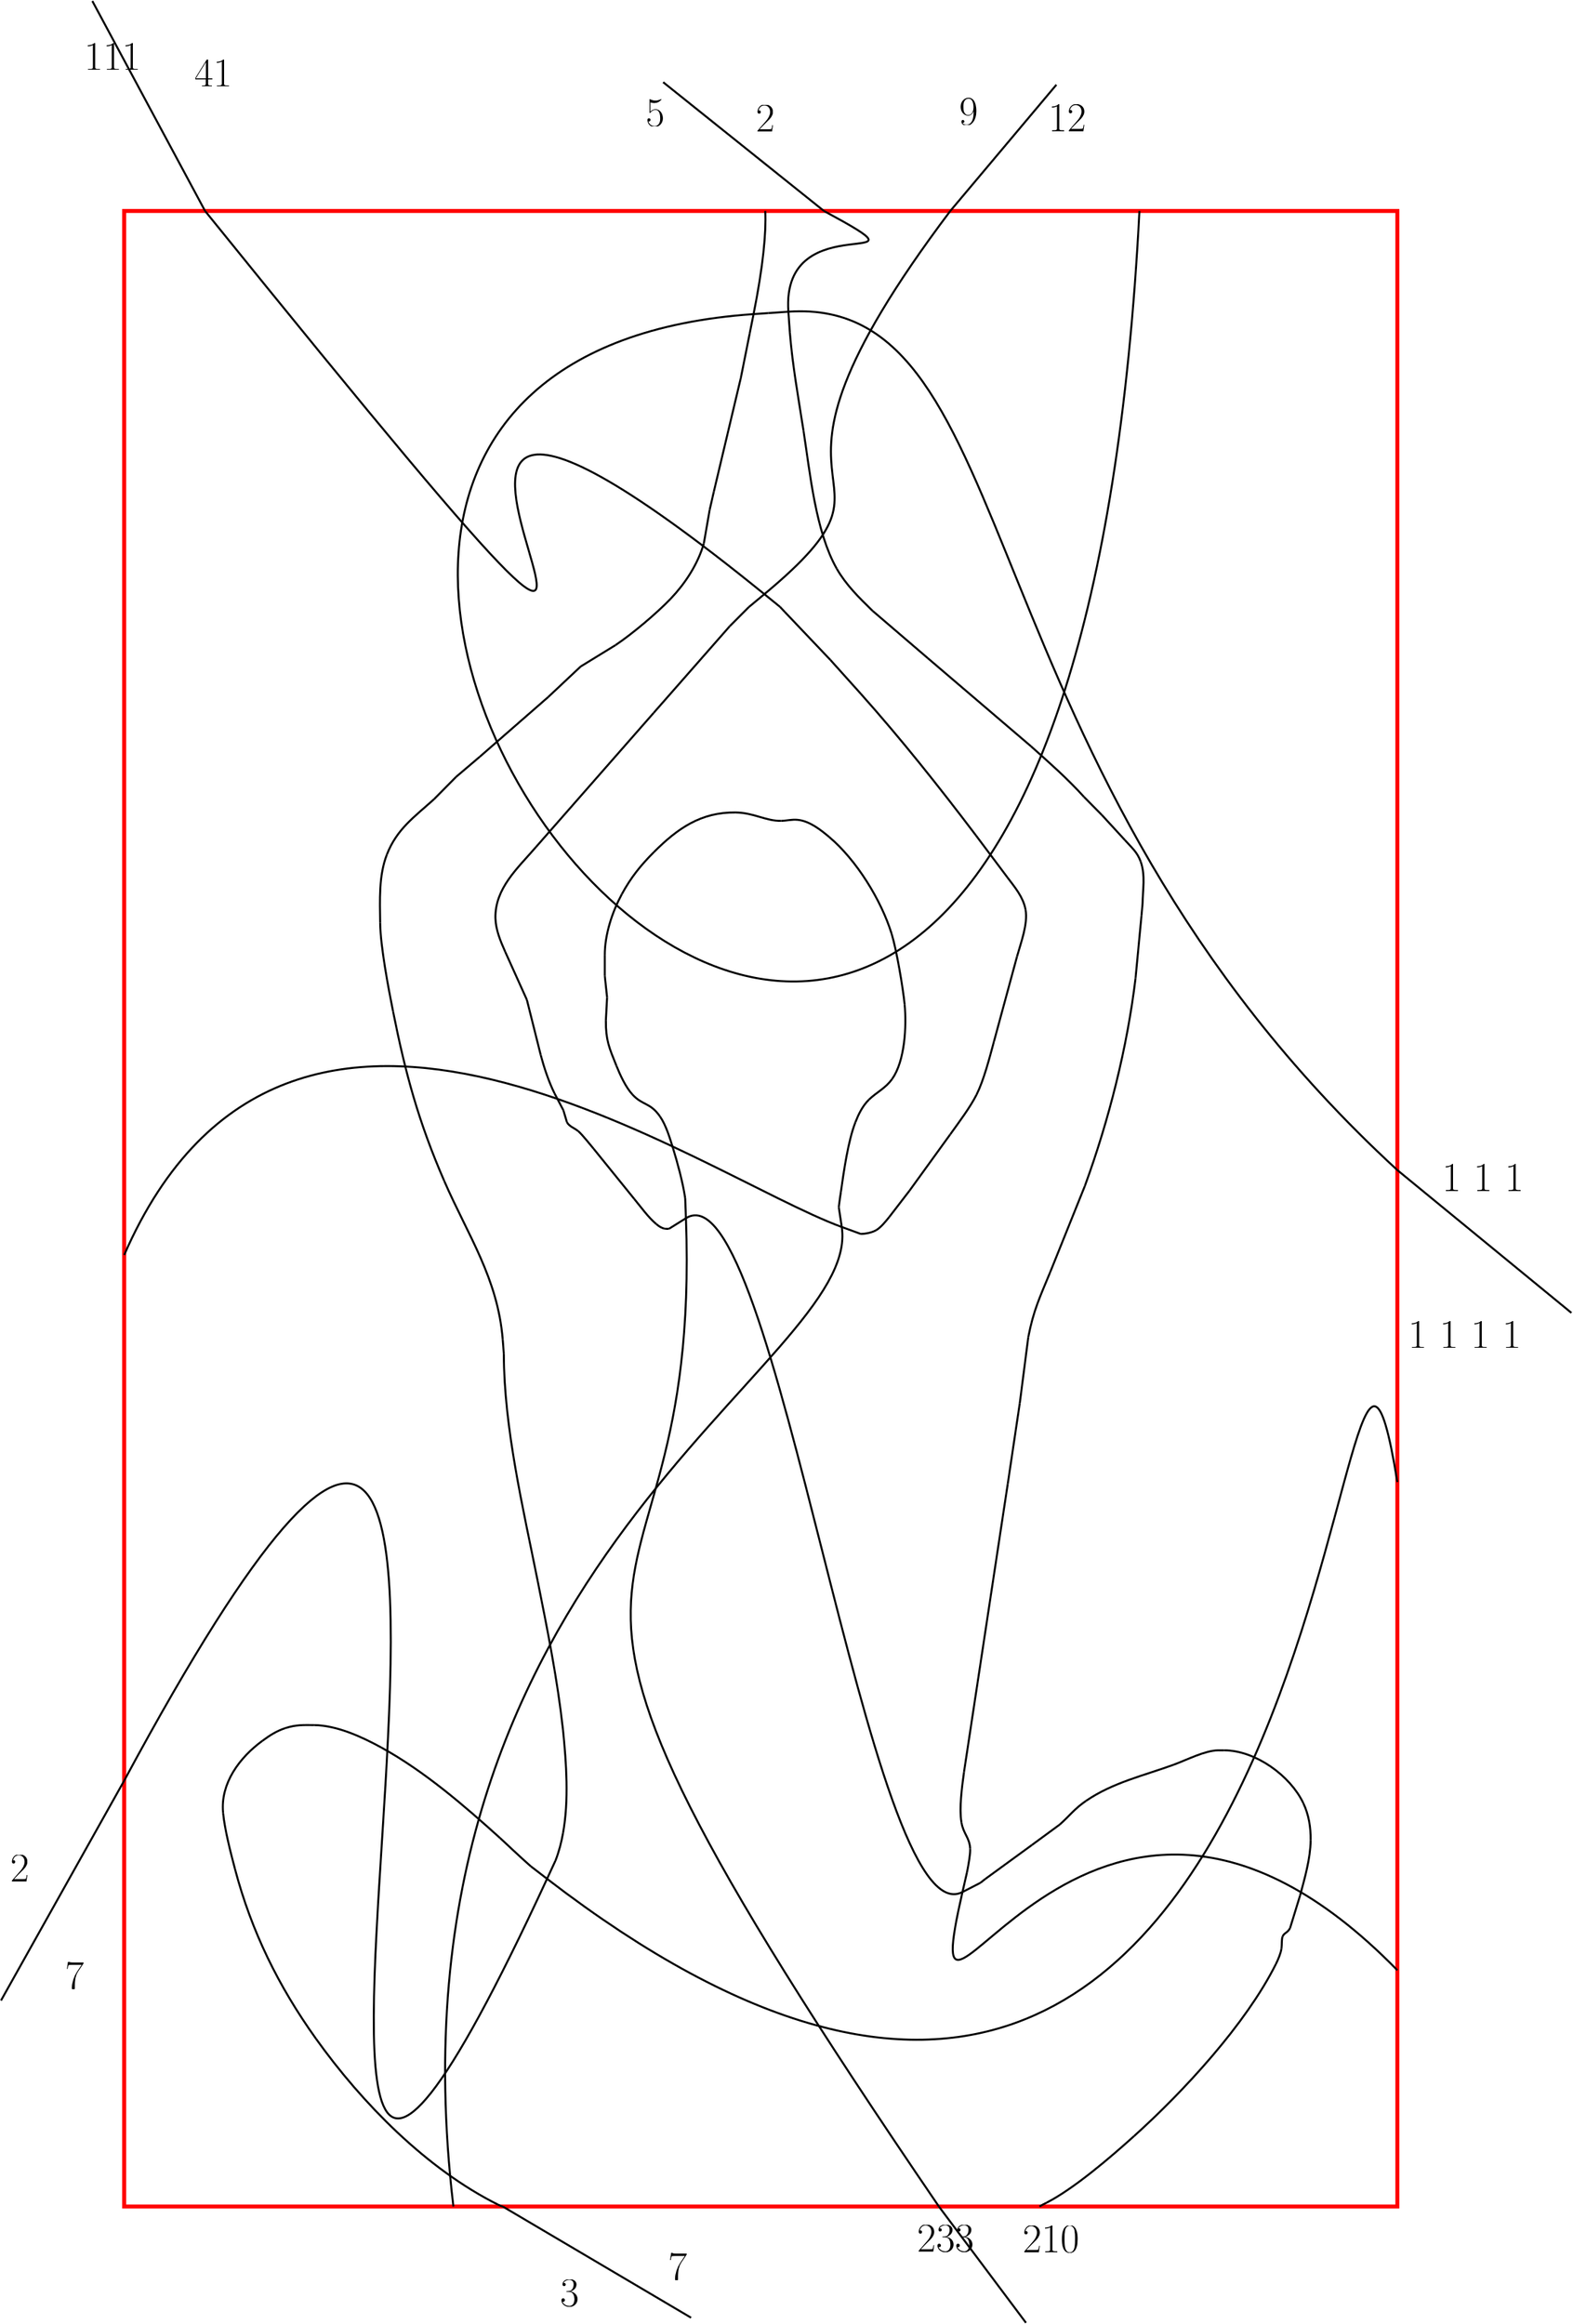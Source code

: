 <?xml version="1.0"?>
<!DOCTYPE ipe SYSTEM "ipe.dtd">
<ipe version="70005" creator="svgtoipe 20091018">
<ipestyle>
<layout paper="807 1203" frame="807 1203" origin="0 0" crop="no"/>
<opacity name="10%" value="0.10"/>
<opacity name="20%" value="0.20"/>
<opacity name="30%" value="0.30"/>
<opacity name="40%" value="0.40"/>
<opacity name="50%" value="0.50"/>
<opacity name="60%" value="0.60"/>
<opacity name="70%" value="0.70"/>
<opacity name="80%" value="0.80"/>
<opacity name="90%" value="0.90"/>
<pathstyle cap="0" join="0" fillrule="wind"/>
</ipestyle>
<page>
<group matrix="1 0 0 -1 0 1203">
<group matrix="1 0 0 1 73 114">
<path stroke="1 0 0" pen="2" cap="0" join="0">
0 0 m 638.126 0 l 638.126 1000 l 0 1000 l h
</path>
<path stroke="0 0 0" pen="1" cap="0" join="0">
357.147 179.264 m
346.532 160.609 343.782 131.411 340.472 110.061 c
</path>
<path stroke="0 0 0" pen="1" cap="0" join="0">
375.026 200.32 m
368.449 193.899 361.727 187.315 357.147 179.264 c
</path>
<path stroke="0 0 0" pen="1" cap="0" join="0">
402.707 224.041 m
393.48 216.134 384.253 208.227 375.026 200.32 c
</path>
<path stroke="0 0 0" pen="1" cap="0" join="0">
454.459 268.229 m
437.208 253.5 419.958 238.77 402.707 224.041 c
</path>
<path stroke="0 0 0" pen="1" cap="0" join="0">
481.039 293.599 m
472.801 284.495 463.612 276.401 454.459 268.229 c
</path>
<path stroke="0 0 0" pen="1" cap="0" join="0">
489.957 302.626 m
486.985 299.617 484.012 296.608 481.039 293.599 c
</path>
<path stroke="0 0 0" pen="1" cap="0" join="0">
501.565 315.263 m
497.696 311.051 493.827 306.838 489.957 302.626 c
</path>
<path stroke="0 0 0" pen="1" cap="0" join="0">
509.491 326.095 m
507.721 321.124 504.869 319.012 501.565 315.263 c
</path>
<path stroke="0 0 0" pen="1" cap="0" join="0">
510.423 347.157 m
510.502 340.11 511.934 332.943 509.491 326.095 c
</path>
<path stroke="0 0 0" pen="1" cap="0" join="0">
509.876 353.174 m
510.058 351.169 510.241 349.163 510.423 347.157 c
</path>
<path stroke="0 0 0" pen="1" cap="0" join="0">
506.903 384.466 m
507.894 374.036 508.885 363.605 509.876 353.174 c
</path>
<path stroke="0 0 0" pen="1" cap="0" join="0">
481.509 488.572 m
493.508 455.728 502.751 419.206 506.903 384.466 c
</path>
<path stroke="0 0 0" pen="1" cap="0" join="0">
464.081 531.899 m
469.89 517.457 475.699 503.014 481.509 488.572 c
</path>
<path stroke="0 0 0" pen="1" cap="0" join="0">
453.135 564.395 m
455.747 550.873 458.942 544.35 464.081 531.899 c
</path>
<path stroke="0 0 0" pen="1" cap="0" join="0">
448.875 597.492 m
450.295 586.459 451.715 575.427 453.135 564.395 c
</path>
<path stroke="0 0 0" pen="1" cap="0" join="0">
442.863 637.81 m
444.867 624.371 446.871 610.931 448.875 597.492 c
</path>
<path stroke="0 0 0" pen="1" cap="0" join="0">
420.929 782.234 m
428.24 734.093 435.552 685.952 442.863 637.81 c
</path>
<path stroke="0 0 0" pen="1" cap="0" join="0">
419.641 807.508 m
418.425 800.251 419.948 789.684 420.929 782.234 c
</path>
<path stroke="0 0 0" pen="1" cap="0" join="0">
424.01 820.747 m
423.727 815.031 420.64 813.43 419.641 807.508 c
</path>
<path stroke="0 0 0" pen="1" cap="0" join="0">
455.061 818.768 m
447.238 824.468 439.415 830.169 431.592 835.87 c
</path>
<path stroke="0 0 0" pen="1" cap="0" join="0">
468.901 808.604 m
464.288 811.992 459.674 815.38 455.061 818.768 c
</path>
<path stroke="0 0 0" pen="1" cap="0" join="0">
482.14 796.695 m
476.129 800.805 473.938 804.169 468.901 808.604 c
</path>
<path stroke="0 0 0" pen="1" cap="0" join="0">
526.069 778.594 m
511.025 784.088 495.602 787.494 482.14 796.695 c
</path>
<path stroke="0 0 0" pen="1" cap="0" join="0">
548.335 771.402 m
541.619 771.487 532.707 776.168 526.069 778.594 c
</path>
<path stroke="0 0 0" pen="1" cap="0" join="0">
551.344 771.402 m
550.341 771.402 549.338 771.402 548.335 771.402 c
</path>
<path stroke="0 0 0" pen="1" cap="0" join="0">
590.988 797.88 m
584.459 784.07 566.935 771.427 551.344 771.402 c
</path>
<path stroke="0 0 0" pen="1" cap="0" join="0">
594.671 816.535 m
594.743 810.048 593.78 803.79 590.988 797.88 c
</path>
<path stroke="0 0 0" pen="1" cap="0" join="0">
589.345 844.216 m
591.692 835.545 594.562 825.531 594.671 816.535 c
</path>
<path stroke="0 0 0" pen="1" cap="0" join="0">
584.375 860.398 m
586.031 855.004 587.688 849.61 589.345 844.216 c
</path>
<path stroke="0 0 0" pen="1" cap="0" join="0">
580.589 864.755 m
581.462 862.648 583.075 863.058 584.375 860.398 c
</path>
<path stroke="0 0 0" pen="1" cap="0" join="0">
580.048 870.694 m
580.295 869.045 580.078 865.988 580.589 864.755 c
</path>
<path stroke="0 0 0" pen="1" cap="0" join="0">
577.238 878.517 m
578.369 876.254 579.681 873.185 580.048 870.694 c
</path>
<path stroke="0 0 0" pen="1" cap="0" join="0">
506.211 964.672 m
531.04 942.328 562.242 908.533 577.238 878.517 c
</path>
<path stroke="0 0 0" pen="1" cap="0" join="0">
462.282 998.112 m
476.153 991.005 494.459 975.251 506.211 964.672 c
</path>
<path stroke="0 0 0" pen="1" cap="0" join="0">
458.753 1000 m
459.957 999.261 461.136 998.699 462.282 998.112 c
</path>
<path stroke="0 0 0" pen="1" cap="0" join="0">
187.275 999.021 m
188.078 999.422 188.9 999.822 189.739 1000 c
</path>
<path stroke="0 0 0" pen="1" cap="0" join="0">
96.0587 915.827 m
119.197 948.19 151.403 981.088 187.275 999.021 c
</path>
<path stroke="0 0 0" pen="1" cap="0" join="0">
55.5598 830.977 m
63.7799 862.119 77.3498 889.662 96.0587 915.827 c
</path>
<path stroke="0 0 0" pen="1" cap="0" join="0">
49.5722 802.694 m
50.3786 811.161 53.3573 822.643 55.5598 830.977 c
</path>
<path stroke="0 0 0" pen="1" cap="0" join="0">
69.3282 766.594 m
57.9488 774.899 48.152 787.825 49.5722 802.694 c
</path>
<path stroke="0 0 0" pen="1" cap="0" join="0">
80.7618 760.282 m
76.3508 761.72 73.0411 763.886 69.3282 766.594 c
</path>
<path stroke="0 0 0" pen="1" cap="0" join="0">
95.2042 758.765 m
89.8364 758.705 85.9911 758.573 80.7618 760.282 c
</path>
<path stroke="0 0 0" pen="1" cap="0" join="0">
128.903 770.018 m
119.088 764.627 106.602 758.904 95.2042 758.765 c
</path>
<path stroke="0 0 0" pen="1" cap="0" join="0">
188.478 815.434 m
170.401 799.084 150.314 781.771 128.903 770.018 c
</path>
<path stroke="0 0 0" pen="1" cap="0" join="0">
219.938 812.924 m
222.953 796.683 221.617 777.534 219.938 761.172 c
</path>
<path stroke="0 0 0" pen="1" cap="0" join="0">
219.938 761.172 m
217.182 736.061 212.2 711.304 207.253 686.553 c
</path>
<path stroke="0 0 0" pen="1" cap="0" join="0">
207.253 686.553 m
199.996 650.255 190.344 609.708 190.283 572.819 c
</path>
<path stroke="0 0 0" pen="1" cap="0" join="0">
190.283 572.819 m
190.099 570.412 189.914 568.005 189.73 565.598 c
</path>
<path stroke="0 0 0" pen="1" cap="0" join="0">
189.73 565.598 m
187.275 534.92 172.242 513.275 160.448 486.165 c
</path>
<path stroke="0 0 0" pen="1" cap="0" join="0">
160.448 486.165 m
147.624 456.672 141.077 432.698 134.8 401.316 c
</path>
<path stroke="0 0 0" pen="1" cap="0" join="0">
134.8 401.316 m
132.411 389.365 128.44 368.538 128.301 356.785 c
</path>
<path stroke="0 0 0" pen="1" cap="0" join="0">
128.301 356.785 m
128.169 345.532 127.519 333.124 131.677 322.484 c
</path>
<path stroke="0 0 0" pen="1" cap="0" join="0">
131.677 322.484 m
136.714 309.619 145.512 303.631 155.381 294.701 c
</path>
<path stroke="0 0 0" pen="1" cap="0" join="0">
155.381 294.701 m
159.026 291.008 162.67 287.315 166.315 283.622 c
</path>
<path stroke="0 0 0" pen="1" cap="0" join="0">
166.315 283.622 m
170.293 280.242 174.27 276.862 178.248 273.482 c
</path>
<path stroke="0 0 0" pen="1" cap="0" join="0">
178.248 273.482 m
189.682 263.505 201.115 253.528 212.549 243.551 c
</path>
<path stroke="0 0 0" pen="1" cap="0" join="0">
212.549 243.551 m
217.965 238.46 223.381 233.369 228.796 228.278 c
</path>
<path stroke="0 0 0" pen="1" cap="0" join="0">
228.796 228.278 m
234.614 224.707 240.431 221.137 246.248 217.566 c
</path>
<path stroke="0 0 0" pen="1" cap="0" join="0">
246.248 217.566 m
254.576 212.012 267.009 201.523 273.905 194.308 c
</path>
<path stroke="0 0 0" pen="1" cap="0" join="0">
273.905 194.308 m
281.222 186.659 287.589 176.869 290.52 166.627 c
</path>
<path stroke="0 0 0" pen="1" cap="0" join="0">
290.52 166.627 m
291.497 161.01 292.473 155.394 293.45 149.777 c
</path>
<path stroke="0 0 0" pen="1" cap="0" join="0">
293.45 149.777 m
294.138 146.768 294.826 143.76 295.514 140.751 c
</path>
<path stroke="0 0 0" pen="1" cap="0" join="0">
295.514 140.751 m
300.038 121.695 304.561 102.639 309.084 83.5828 c
</path>
<path stroke="0 0 0" pen="1" cap="0" join="0">
265.414 251.476 m
278.095 237.033 290.776 222.591 303.458 208.149 c
</path>
<path stroke="0 0 0" pen="1" cap="0" join="0">
206.278 318.874 m
225.99 296.408 245.702 273.942 265.414 251.476 c
</path>
<path stroke="0 0 0" pen="1" cap="0" join="0">
186.077 354.378 m
185.74 339.466 197.294 329.296 206.278 318.874 c
</path>
<path stroke="0 0 0" pen="1" cap="0" join="0">
190.969 371.227 m
188.623 365.914 186.215 360.275 186.077 354.378 c
</path>
<path stroke="0 0 0" pen="1" cap="0" join="0">
201.831 395.298 m
198.211 387.275 194.59 379.251 190.969 371.227 c
</path>
<path stroke="0 0 0" pen="1" cap="0" join="0">
208.776 422.979 m
206.461 413.752 204.146 404.525 201.831 395.298 c
</path>
<path stroke="0 0 0" pen="1" cap="0" join="0">
215.708 442.236 m
212.826 436.429 210.437 429.262 208.776 422.979 c
</path>
<path stroke="0 0 0" pen="1" cap="0" join="0">
220.125 450.661 m
218.653 447.852 217.18 445.044 215.708 442.236 c
</path>
<path stroke="0 0 0" pen="1" cap="0" join="0">
221.882 456.57 m
221.296 454.6 220.711 452.63 220.125 450.661 c
</path>
<path stroke="0 0 0" pen="1" cap="0" join="0">
227.569 461.125 m
225.589 459.495 222.983 458.772 221.882 456.57 c
</path>
<path stroke="0 0 0" pen="1" cap="0" join="0">
235.265 469.917 m
233.55 467.847 229.362 462.6 227.569 461.125 c
</path>
<path stroke="0 0 0" pen="1" cap="0" join="0">
255.726 495.191 m
248.906 486.767 242.085 478.342 235.265 469.917 c
</path>
<path stroke="0 0 0" pen="1" cap="0" join="0">
266.708 507.702 m
262.64 504.272 259.132 499.314 255.726 495.191 c
</path>
<path stroke="0 0 0" pen="1" cap="0" join="0">
270.92 509.989 m
269.259 509.652 267.984 508.773 266.708 507.702 c
</path>
<path stroke="0 0 0" pen="1" cap="0" join="0">
268.489 453.67 m
271.588 458.074 273.544 464.754 275.145 469.917 c
</path>
<path stroke="0 0 0" pen="1" cap="0" join="0">
254.781 442.814 m
259.914 448.368 263.53 446.635 268.489 453.67 c
</path>
<path stroke="0 0 0" pen="1" cap="0" join="0">
246.729 428.395 m
248.595 433.041 251.393 439.143 254.781 442.814 c
</path>
<path stroke="0 0 0" pen="1" cap="0" join="0">
241.434 405.528 m
241.319 415.56 243.094 419.333 246.729 428.395 c
</path>
<path stroke="0 0 0" pen="1" cap="0" join="0">
242.035 394.095 m
241.835 397.906 241.634 401.717 241.434 405.528 c
</path>
<path stroke="0 0 0" pen="1" cap="0" join="0">
240.88 383.263 m
241.265 386.873 241.65 390.484 242.035 394.095 c
</path>
<path stroke="0 0 0" pen="1" cap="0" join="0">
240.88 373.033 m
240.88 376.443 240.88 379.853 240.88 383.263 c
</path>
<path stroke="0 0 0" pen="1" cap="0" join="0">
249.443 342.343 m
244.539 351.387 240.85 362.682 240.88 373.033 c
</path>
<path stroke="0 0 0" pen="1" cap="0" join="0">
265.504 321.281 m
258.879 327.906 253.92 334.074 249.443 342.343 c
</path>
<path stroke="0 0 0" pen="1" cap="0" join="0">
306.424 301.422 m
289.069 301.224 277.371 309.414 265.504 321.281 c
</path>
<path stroke="0 0 0" pen="1" cap="0" join="0">
329.292 305.629 m
321.8 305.797 315.505 301.531 306.424 301.422 c
</path>
<path stroke="0 0 0" pen="1" cap="0" join="0">
337.716 305.135 m
334.539 304.798 332.355 305.557 329.292 305.629 c
</path>
<path stroke="0 0 0" pen="1" cap="0" join="0">
353.362 313.723 m
349.054 310.088 343.493 305.755 337.716 305.135 c
</path>
<path stroke="0 0 0" pen="1" cap="0" join="0">
384.642 362.201 m
379.365 345.183 366.956 325.192 353.362 313.723 c
</path>
<path stroke="0 0 0" pen="1" cap="0" join="0">
391.171 397.705 m
390.377 389.359 387.067 370.03 384.642 362.201 c
</path>
<path stroke="0 0 0" pen="1" cap="0" join="0">
384.877 435.015 m
391.328 426 392.194 408.453 391.171 397.705 c
</path>
<path stroke="0 0 0" pen="1" cap="0" join="0">
373.275 445.347 m
377.108 441.592 381.489 439.745 384.877 435.015 c
</path>
<path stroke="0 0 0" pen="1" cap="0" join="0">
366.487 456.678 m
368.063 452.604 370.115 448.44 373.275 445.347 c
</path>
<path stroke="0 0 0" pen="1" cap="0" join="0">
359.217 491.581 m
360.704 481.206 362.768 466.277 366.487 456.678 c
</path>
<path stroke="0 0 0" pen="1" cap="0" join="0">
383.402 504.218 m
381.573 506.438 379.322 509.357 376.831 510.783 c
</path>
<path stroke="0 0 0" pen="1" cap="0" join="0">
393.59 490.979 m
390.194 495.392 386.798 499.805 383.402 504.218 c
</path>
<path stroke="0 0 0" pen="1" cap="0" join="0">
414.056 462.696 m
407.234 472.124 400.412 481.551 393.59 490.979 c
</path>
<path stroke="0 0 0" pen="1" cap="0" join="0">
427.217 442.838 m
424.088 449.096 418.227 456.877 414.056 462.696 c
</path>
<path stroke="0 0 0" pen="1" cap="0" join="0">
435.895 416.36 m
433.728 424.369 430.864 435.538 427.217 442.838 c
</path>
<path stroke="0 0 0" pen="1" cap="0" join="0">
447.491 373.634 m
443.625 387.876 439.76 402.118 435.895 416.36 c
</path>
<path stroke="0 0 0" pen="1" cap="0" join="0">
451.775 350.166 m
453.051 357.242 449.422 366.702 447.491 373.634 c
</path>
<path stroke="0 0 0" pen="1" cap="0" join="0">
442.646 333.918 m
446.425 338.949 450.626 343.793 451.775 350.166 c
</path>
<path stroke="0 0 0" pen="1" cap="0" join="0">
426.856 312.856 m
432.119 319.877 437.383 326.897 442.646 333.918 c
</path>
<path stroke="0 0 0" pen="1" cap="0" join="0">
369.104 241.848 m
389.408 264.582 408.46 288.563 426.856 312.856 c
</path>
<path stroke="0 0 0" pen="1" cap="0" join="0">
353.964 224.998 m
359.011 230.615 364.058 236.231 369.104 241.848 c
</path>
<path stroke="0 0 0" pen="1" cap="0" join="0">
331.097 200.927 m
338.719 208.951 346.342 216.974 353.964 224.998 c
</path>
<path stroke="0 0 0" pen="1" cap="0" join="0">
275.145 469.917 m
277.127 476.288 279.981 486.609 281.184 494.721 c
</path>
<path stroke="0 0 0" pen="1" cap="0" join="0">
281.184 494.721 m
281.307 498.065 281.43 501.408 281.552 504.751 c
</path>
<path stroke="0 0 0" pen="1" cap="0" join="0">
273.041 510.053 m
272.221 510.121 271.483 510.105 270.92 509.989 c
</path>
<path stroke="0 0 0" pen="1" cap="0" join="0">
281.552 504.751 m
278.715 506.518 275.878 508.286 273.041 510.053 c
</path>
<path stroke="0 0 0" pen="1" cap="0" join="0">
376.831 510.783 m
374.81 511.95 371.609 512.613 369.122 512.609 c
</path>
<path stroke="0 0 0" pen="1" cap="0" join="0">
369.122 512.609 m
365.968 511.458 362.814 510.307 359.66 509.155 c
</path>
<path stroke="0 0 0" pen="1" cap="0" join="0">
358.158 499.199 m
358.512 496.177 359.009 493.045 359.217 491.581 c
</path>
<path stroke="0 0 0" pen="1" cap="0" join="0">
359.66 509.155 m
359.159 505.836 358.659 502.518 358.158 499.199 c
</path>
<path stroke="0 0 0" pen="1" cap="0" join="0">
431.592 835.87 m
430.834 836.437 430.013 837.108 429.148 837.8 c
</path>
<path stroke="0 0 0" pen="1" cap="0" join="0">
429.148 837.8 m
426.151 839.337 423.155 840.874 420.158 842.411 c
</path>
<path stroke="0 0 0" pen="1" cap="0" join="0">
422.424 832.512 m
423.355 827.884 424.13 823.103 424.01 820.747 c
</path>
<path stroke="0 0 0" pen="1" cap="0" join="0">
420.158 842.411 m
420.913 839.111 421.669 835.812 422.424 832.512 c
</path>
<path stroke="0 0 0" pen="1" cap="0" join="0">
216.183 826.636 m
217.889 822.321 219.214 817.2 219.938 812.924 c
</path>
<path stroke="0 0 0" pen="1" cap="0" join="0">
211.947 835.792 m
213.359 832.74 214.771 829.688 216.183 826.636 c
</path>
<path stroke="0 0 0" pen="1" cap="0" join="0">
203.758 829.49 m
198.153 824.592 191.712 818.357 188.478 815.434 c
</path>
<path stroke="0 0 0" pen="1" cap="0" join="0">
211.947 835.792 m
209.217 833.691 206.488 831.59 203.758 829.49 c
</path>
<path stroke="0 0 0" pen="1" cap="0" join="0">
309.084 83.5828 m
310.549 76.2473 312.013 68.9117 313.477 61.5762 c
</path>
<path stroke="0 0 0" pen="1" cap="0" join="0">
313.477 61.5762 m
314.135 58.2805 314.793 54.9848 315.451 51.6892 c
</path>
<path stroke="0 0 0" pen="1" cap="0" join="0">
315.451 51.6892 m
317.914 51.5193 320.377 51.3494 322.84 51.1796 c
</path>
<path stroke="0 0 0" pen="1" cap="0" join="0">
322.84 51.1796 m
326.194 50.9483 329.548 50.7169 332.902 50.4856 c
</path>
<path stroke="0 0 0" pen="1" cap="0" join="0">
340.472 110.061 m
337.934 93.7163 334.956 77.3883 333.643 60.9115 c
</path>
<path stroke="0 0 0" pen="1" cap="0" join="0">
333.643 60.9115 m
333.396 57.4362 333.149 53.9609 332.902 50.4856 c
</path>
<path stroke="0 0 0" pen="1" cap="0" join="0">
303.458 208.149 m
306.659 204.935 309.86 201.722 313.061 198.508 c
</path>
<path stroke="0 0 0" pen="1" cap="0" join="0">
313.061 198.508 m
315.663 196.346 318.265 194.184 320.867 192.021 c
</path>
<path stroke="0 0 0" pen="1" cap="0" join="0">
328.663 198.349 m
329.551 199.303 330.375 200.206 331.097 200.927 c
</path>
<path stroke="0 0 0" pen="1" cap="0" join="0">
320.867 192.021 m
323.466 194.13 326.064 196.24 328.663 198.349 c
</path>
<path stroke="0 0 0" pen="1" cap="0" join="0">
332.902 50.4856 m
453.105 42.1958 418.595 278.769 638.126 480.653 c
</path>
<path stroke="0 0 0" pen="1" cap="0" join="0">
40.5376 0 m
392.237 435.127 27.8592 -45.7845 320.867 192.021 c
</path>
<path stroke="0 0 0" pen="1" cap="0" join="0">
508.854 0 m
466.498 822.336 -92.5377 79.8263 315.451 51.6892 c
</path>
<path stroke="0 0 0" pen="1" cap="0" join="0">
320.867 192.021 m
404.463 122.553 296.251 156.197 414.054 0 c
</path>
<path stroke="0 0 0" pen="1" cap="0" join="0">
638.126 636.974 m
604.513 430.188 620.311 1150.04 211.947 835.792 c
</path>
<path stroke="0 0 0" pen="1" cap="0" join="0">
0 786.597 m
276.631 272.809 1.89476 1289.82 211.947 835.792 c
</path>
<path stroke="0 0 0" pen="1" cap="0" join="0">
315.451 51.6892 m
320.233 27.7327 321.845 11.0179 321.306 0 c
</path>
<path stroke="0 0 0" pen="1" cap="0" join="0">
281.552 504.751 m
290.089 736.964 156.97 631.582 408.335 1000 c
</path>
<path stroke="0 0 0" pen="1" cap="0" join="0">
332.902 50.4856 m
328.995 -4.50734 411.423 32.7453 350.723 0 c
</path>
<path stroke="0 0 0" pen="1" cap="0" join="0">
420.158 842.411 m
372.842 866.679 326.689 476.636 281.552 504.751 c
</path>
<path stroke="0 0 0" pen="1" cap="0" join="0">
165.002 1000 m
126.421 675.629 370.133 578.609 359.66 509.155 c
</path>
<path stroke="0 0 0" pen="1" cap="0" join="0">
359.66 509.155 m
288.859 483.309 82.9681 333.381 0 523.178 c
</path>
<path stroke="0 0 0" pen="1" cap="0" join="0">
638.126 881.598 m
480.128 719.933 393.133 960.503 420.158 842.411 c
</path>
</group>
<path stroke="0 0 0" pen="1" cap="0" join="0">
423.723 114 m
343.14 49.4721 l
</path>
<path stroke="0 0 0" pen="1" cap="0" join="0">
487.054 114 m
540.234 50.7437 l
</path>
<path stroke="0 0 0" pen="1" cap="0" join="0">
262.739 1114 m
357.127 1169.73 l
</path>
<path stroke="0 0 0" pen="1" cap="0" join="0">
481.335 1114 m
524.975 1172.27 l
</path>
<path stroke="0 0 0" pen="1" cap="0" join="0">
73 900.597 m
11.2589 1010.78 l
</path>
<path stroke="0 0 0" pen="1" cap="0" join="0">
711.126 594.653 m
798.363 666.185 l
</path>
<text pos="52.9829 43.3498" transformations="affine" valign="baseline" matrix="1 0 0 -1 0 86.6995" size="20" stroke="0 0 0">111</text>
<path stroke="0 0 0" pen="1" cap="0" join="0">
113.538 114 m
57.0355 8.78173 l
</path>
<text pos="108.148 51.628" transformations="affine" valign="baseline" matrix="1 0 0 -1 0 103.256" size="20" stroke="0 0 0">41</text>
<text pos="334.443 71.5991" transformations="affine" valign="baseline" matrix="1 0 0 -1 0 143.198" size="20" stroke="0 0 0">5</text>
<text pos="389.596 74.2228" transformations="affine" valign="baseline" matrix="1 0 0 -1 0 148.446" size="20" stroke="0 0 0">2</text>
<text pos="491.435 70.9124" transformations="affine" valign="baseline" matrix="1 0 0 -1 0 141.825" size="20" stroke="0 0 0">9</text>
<text pos="536.172 74.1086" transformations="affine" valign="baseline" matrix="1 0 0 -1 0 148.217" size="20" stroke="0 0 0">12</text>
<text pos="733.571 605.152" transformations="affine" valign="baseline" matrix="1 0 0 -1 0 1210.3" size="20" stroke="0 0 0">1 1 1</text>
<text pos="716.553 683.804" transformations="affine" valign="baseline" matrix="1 0 0 -1 0 1367.61" size="20" stroke="0 0 0">1 1 1 1</text>
<text pos="523.283 1137" transformations="affine" valign="baseline" matrix="1 0 0 -1 0 2273.99" size="20" stroke="0 0 0">210</text>
<text pos="470.433 1136.6" transformations="affine" valign="baseline" matrix="1 0 0 -1 0 2273.19" size="20" stroke="0 0 0">233</text>
<text pos="345.606 1150.88" transformations="affine" valign="baseline" matrix="1 0 0 -1 0 2301.76" size="20" stroke="0 0 0">7</text>
<text pos="291.439 1163.95" transformations="affine" valign="baseline" matrix="1 0 0 -1 0 2327.91" size="20" stroke="0 0 0">3</text>
<text pos="15.9256 951.129" transformations="affine" valign="baseline" matrix="1 0 0 -1 0 1902.26" size="20" stroke="0 0 0">2</text>
<text pos="43.3551 1004.99" transformations="affine" valign="baseline" matrix="1 0 0 -1 0 2009.99" size="20" stroke="0 0 0">7</text>
</group>
</page>
</ipe>
